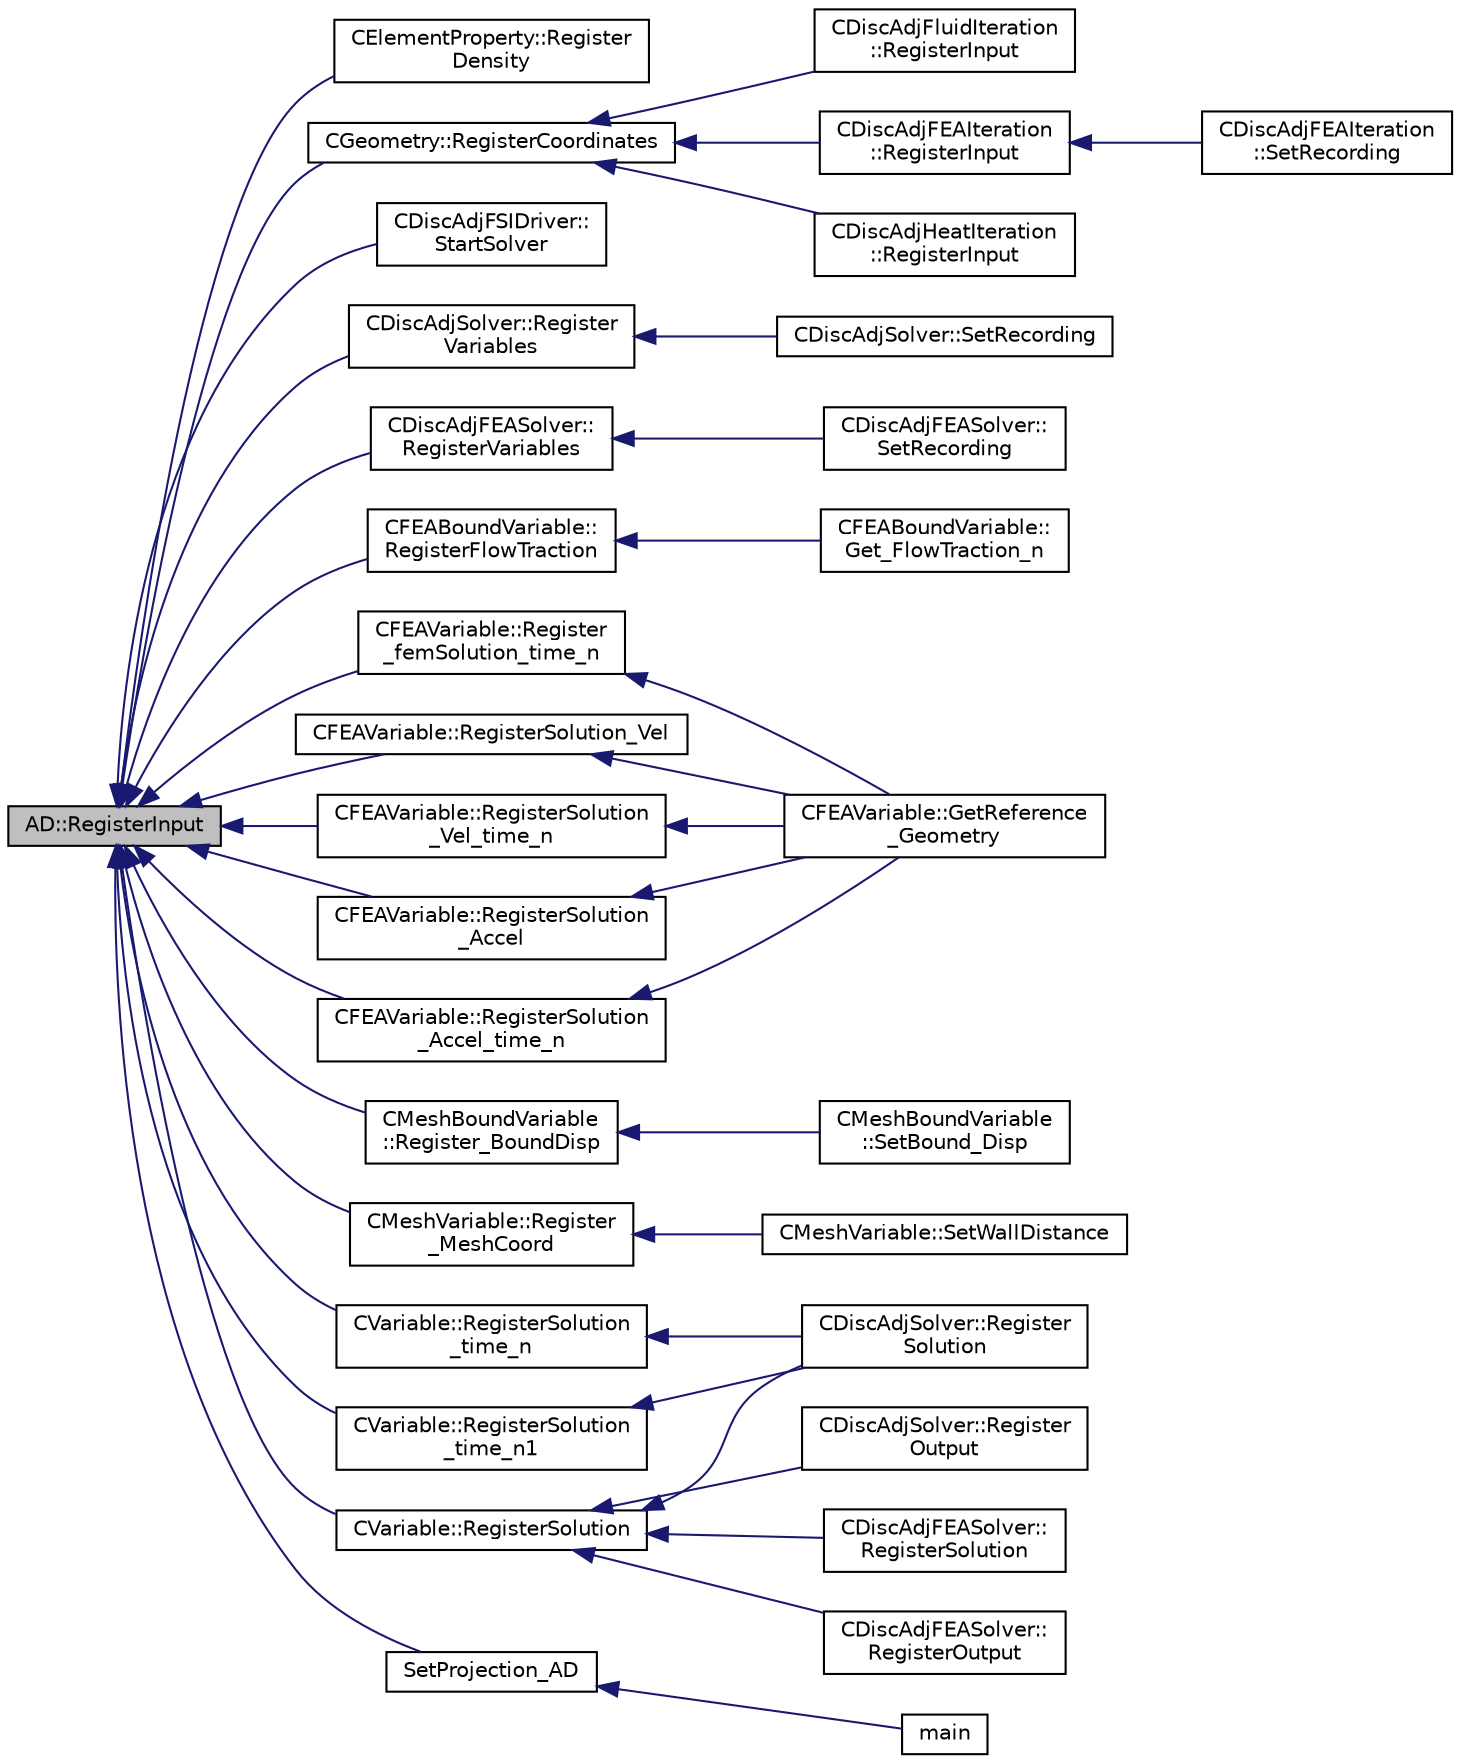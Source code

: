 digraph "AD::RegisterInput"
{
  edge [fontname="Helvetica",fontsize="10",labelfontname="Helvetica",labelfontsize="10"];
  node [fontname="Helvetica",fontsize="10",shape=record];
  rankdir="LR";
  Node127 [label="AD::RegisterInput",height=0.2,width=0.4,color="black", fillcolor="grey75", style="filled", fontcolor="black"];
  Node127 -> Node128 [dir="back",color="midnightblue",fontsize="10",style="solid",fontname="Helvetica"];
  Node128 [label="CElementProperty::Register\lDensity",height=0.2,width=0.4,color="black", fillcolor="white", style="filled",URL="$class_c_element_property.html#a2084619ac2fde2cc3d2d58df768bd620",tooltip="Register the Design density as an AD input variable. "];
  Node127 -> Node129 [dir="back",color="midnightblue",fontsize="10",style="solid",fontname="Helvetica"];
  Node129 [label="CGeometry::RegisterCoordinates",height=0.2,width=0.4,color="black", fillcolor="white", style="filled",URL="$class_c_geometry.html#a335405024cbc91d79429d60394d55af2",tooltip="Register the coordinates of the mesh nodes. "];
  Node129 -> Node130 [dir="back",color="midnightblue",fontsize="10",style="solid",fontname="Helvetica"];
  Node130 [label="CDiscAdjFluidIteration\l::RegisterInput",height=0.2,width=0.4,color="black", fillcolor="white", style="filled",URL="$class_c_disc_adj_fluid_iteration.html#a836fbec1a157ea18b0cf6384a72f081f",tooltip="Registers all output variables of the fluid iteration. "];
  Node129 -> Node131 [dir="back",color="midnightblue",fontsize="10",style="solid",fontname="Helvetica"];
  Node131 [label="CDiscAdjFEAIteration\l::RegisterInput",height=0.2,width=0.4,color="black", fillcolor="white", style="filled",URL="$class_c_disc_adj_f_e_a_iteration.html#a737678698809cb137576c05e6ca06cde",tooltip="Registers all input variables of the FEM iteration. "];
  Node131 -> Node132 [dir="back",color="midnightblue",fontsize="10",style="solid",fontname="Helvetica"];
  Node132 [label="CDiscAdjFEAIteration\l::SetRecording",height=0.2,width=0.4,color="black", fillcolor="white", style="filled",URL="$class_c_disc_adj_f_e_a_iteration.html#ad5f0dcb01d13560ce5245301646dc3bd",tooltip="Record a single iteration of the direct FEM system. "];
  Node129 -> Node133 [dir="back",color="midnightblue",fontsize="10",style="solid",fontname="Helvetica"];
  Node133 [label="CDiscAdjHeatIteration\l::RegisterInput",height=0.2,width=0.4,color="black", fillcolor="white", style="filled",URL="$class_c_disc_adj_heat_iteration.html#a345926181fbc6119e3686ad67d03f62f",tooltip="Registers all output variables of the fluid iteration. "];
  Node127 -> Node134 [dir="back",color="midnightblue",fontsize="10",style="solid",fontname="Helvetica"];
  Node134 [label="CDiscAdjFSIDriver::\lStartSolver",height=0.2,width=0.4,color="black", fillcolor="white", style="filled",URL="$class_c_disc_adj_f_s_i_driver.html#a680927053cdc362185d161c9ba806de5",tooltip="Launch the computation for FSI adjoint (legacy) driver. "];
  Node127 -> Node135 [dir="back",color="midnightblue",fontsize="10",style="solid",fontname="Helvetica"];
  Node135 [label="CDiscAdjSolver::Register\lVariables",height=0.2,width=0.4,color="black", fillcolor="white", style="filled",URL="$class_c_disc_adj_solver.html#a46669aa416ef9f487c65db54dfab03ee",tooltip="A virtual member. "];
  Node135 -> Node136 [dir="back",color="midnightblue",fontsize="10",style="solid",fontname="Helvetica"];
  Node136 [label="CDiscAdjSolver::SetRecording",height=0.2,width=0.4,color="black", fillcolor="white", style="filled",URL="$class_c_disc_adj_solver.html#a696214d1de7cabe49792ce047e08b5f4",tooltip="Prepare the solver for a new recording. "];
  Node127 -> Node137 [dir="back",color="midnightblue",fontsize="10",style="solid",fontname="Helvetica"];
  Node137 [label="CDiscAdjFEASolver::\lRegisterVariables",height=0.2,width=0.4,color="black", fillcolor="white", style="filled",URL="$class_c_disc_adj_f_e_a_solver.html#a408757f23c8df6ad6a933589d4ad90de",tooltip="A virtual member. "];
  Node137 -> Node138 [dir="back",color="midnightblue",fontsize="10",style="solid",fontname="Helvetica"];
  Node138 [label="CDiscAdjFEASolver::\lSetRecording",height=0.2,width=0.4,color="black", fillcolor="white", style="filled",URL="$class_c_disc_adj_f_e_a_solver.html#a3aa3cdeeabde58197282da02e36247b5",tooltip="Prepare the solver for a new recording. "];
  Node127 -> Node139 [dir="back",color="midnightblue",fontsize="10",style="solid",fontname="Helvetica"];
  Node139 [label="CFEABoundVariable::\lRegisterFlowTraction",height=0.2,width=0.4,color="black", fillcolor="white", style="filled",URL="$class_c_f_e_a_bound_variable.html#ae3eb76c27f1ca02ab743861216229c5b",tooltip="Register the flow tractions as input variable. "];
  Node139 -> Node140 [dir="back",color="midnightblue",fontsize="10",style="solid",fontname="Helvetica"];
  Node140 [label="CFEABoundVariable::\lGet_FlowTraction_n",height=0.2,width=0.4,color="black", fillcolor="white", style="filled",URL="$class_c_f_e_a_bound_variable.html#a8cfbd6538201d6a6e0336b63dfe4ab45",tooltip="Retrieve the value of the flow traction from the previous time step. "];
  Node127 -> Node141 [dir="back",color="midnightblue",fontsize="10",style="solid",fontname="Helvetica"];
  Node141 [label="CFEAVariable::Register\l_femSolution_time_n",height=0.2,width=0.4,color="black", fillcolor="white", style="filled",URL="$class_c_f_e_a_variable.html#aa7003612e7d245ba5f8b4c48028c749f",tooltip="Register the variables in the solution time_n array as input/output variable. "];
  Node141 -> Node142 [dir="back",color="midnightblue",fontsize="10",style="solid",fontname="Helvetica"];
  Node142 [label="CFEAVariable::GetReference\l_Geometry",height=0.2,width=0.4,color="black", fillcolor="white", style="filled",URL="$class_c_f_e_a_variable.html#a497265f8b2e8f911817cd4a09f363146",tooltip="Get the value of the reference geometry for the coordinate iVar. "];
  Node127 -> Node143 [dir="back",color="midnightblue",fontsize="10",style="solid",fontname="Helvetica"];
  Node143 [label="CFEAVariable::RegisterSolution_Vel",height=0.2,width=0.4,color="black", fillcolor="white", style="filled",URL="$class_c_f_e_a_variable.html#a1b084fb49ae3dcfff45d04e72ba37825",tooltip="Register the variables in the velocity array as input/output variable. "];
  Node143 -> Node142 [dir="back",color="midnightblue",fontsize="10",style="solid",fontname="Helvetica"];
  Node127 -> Node144 [dir="back",color="midnightblue",fontsize="10",style="solid",fontname="Helvetica"];
  Node144 [label="CFEAVariable::RegisterSolution\l_Vel_time_n",height=0.2,width=0.4,color="black", fillcolor="white", style="filled",URL="$class_c_f_e_a_variable.html#a480e682636962af230b5b325e07aa1e4",tooltip="Register the variables in the velocity time_n array as input/output variable. "];
  Node144 -> Node142 [dir="back",color="midnightblue",fontsize="10",style="solid",fontname="Helvetica"];
  Node127 -> Node145 [dir="back",color="midnightblue",fontsize="10",style="solid",fontname="Helvetica"];
  Node145 [label="CFEAVariable::RegisterSolution\l_Accel",height=0.2,width=0.4,color="black", fillcolor="white", style="filled",URL="$class_c_f_e_a_variable.html#a32f4ace6b997dafa5d5b700e6ffde444",tooltip="Register the variables in the acceleration array as input/output variable. "];
  Node145 -> Node142 [dir="back",color="midnightblue",fontsize="10",style="solid",fontname="Helvetica"];
  Node127 -> Node146 [dir="back",color="midnightblue",fontsize="10",style="solid",fontname="Helvetica"];
  Node146 [label="CFEAVariable::RegisterSolution\l_Accel_time_n",height=0.2,width=0.4,color="black", fillcolor="white", style="filled",URL="$class_c_f_e_a_variable.html#a17b177f4550a69764f0482464fbd2adb",tooltip="Register the variables in the acceleration time_n array as input/output variable. ..."];
  Node146 -> Node142 [dir="back",color="midnightblue",fontsize="10",style="solid",fontname="Helvetica"];
  Node127 -> Node147 [dir="back",color="midnightblue",fontsize="10",style="solid",fontname="Helvetica"];
  Node147 [label="CMeshBoundVariable\l::Register_BoundDisp",height=0.2,width=0.4,color="black", fillcolor="white", style="filled",URL="$class_c_mesh_bound_variable.html#a78876219554fe8877bd198dbc279be99",tooltip="Register the boundary displacements of the mesh. "];
  Node147 -> Node148 [dir="back",color="midnightblue",fontsize="10",style="solid",fontname="Helvetica"];
  Node148 [label="CMeshBoundVariable\l::SetBound_Disp",height=0.2,width=0.4,color="black", fillcolor="white", style="filled",URL="$class_c_mesh_bound_variable.html#ac72831a7b38dde2858b730fc4ac936eb",tooltip="Set the boundary displacement. "];
  Node127 -> Node149 [dir="back",color="midnightblue",fontsize="10",style="solid",fontname="Helvetica"];
  Node149 [label="CMeshVariable::Register\l_MeshCoord",height=0.2,width=0.4,color="black", fillcolor="white", style="filled",URL="$class_c_mesh_variable.html#ae90fc6273351ed2686b6fba98f6087e5",tooltip="Register the reference coordinates of the mesh. "];
  Node149 -> Node150 [dir="back",color="midnightblue",fontsize="10",style="solid",fontname="Helvetica"];
  Node150 [label="CMeshVariable::SetWallDistance",height=0.2,width=0.4,color="black", fillcolor="white", style="filled",URL="$class_c_mesh_variable.html#abbe5a24d42d80ce4a3776355da9b184a",tooltip="Set the value of the wall distance in reference coordinates. "];
  Node127 -> Node151 [dir="back",color="midnightblue",fontsize="10",style="solid",fontname="Helvetica"];
  Node151 [label="CVariable::RegisterSolution",height=0.2,width=0.4,color="black", fillcolor="white", style="filled",URL="$class_c_variable.html#a5d8ee15634fe43e299092ff882ffa796",tooltip="Register the variables in the solution array as input/output variable. "];
  Node151 -> Node152 [dir="back",color="midnightblue",fontsize="10",style="solid",fontname="Helvetica"];
  Node152 [label="CDiscAdjSolver::Register\lSolution",height=0.2,width=0.4,color="black", fillcolor="white", style="filled",URL="$class_c_disc_adj_solver.html#a6c097e27287f199bcc8972baabd59ae8",tooltip="Performs the preprocessing of the adjoint AD-based solver. Registers all necessary variables on the t..."];
  Node151 -> Node153 [dir="back",color="midnightblue",fontsize="10",style="solid",fontname="Helvetica"];
  Node153 [label="CDiscAdjSolver::Register\lOutput",height=0.2,width=0.4,color="black", fillcolor="white", style="filled",URL="$class_c_disc_adj_solver.html#a7ae8400ddf2c185e6c9b01aa08aec792",tooltip="Performs the preprocessing of the adjoint AD-based solver. Registers all necessary variables that are..."];
  Node151 -> Node154 [dir="back",color="midnightblue",fontsize="10",style="solid",fontname="Helvetica"];
  Node154 [label="CDiscAdjFEASolver::\lRegisterSolution",height=0.2,width=0.4,color="black", fillcolor="white", style="filled",URL="$class_c_disc_adj_f_e_a_solver.html#ad05585130c1922d463e88540fe5a1bf8",tooltip="Performs the preprocessing of the adjoint AD-based solver. Registers all necessary variables on the t..."];
  Node151 -> Node155 [dir="back",color="midnightblue",fontsize="10",style="solid",fontname="Helvetica"];
  Node155 [label="CDiscAdjFEASolver::\lRegisterOutput",height=0.2,width=0.4,color="black", fillcolor="white", style="filled",URL="$class_c_disc_adj_f_e_a_solver.html#a40c2aba093a93b2caf87ab7ced5c3fd0",tooltip="Performs the preprocessing of the adjoint AD-based solver. Registers all necessary variables that are..."];
  Node127 -> Node156 [dir="back",color="midnightblue",fontsize="10",style="solid",fontname="Helvetica"];
  Node156 [label="CVariable::RegisterSolution\l_time_n",height=0.2,width=0.4,color="black", fillcolor="white", style="filled",URL="$class_c_variable.html#ac113d63fcfab8acd136a51fb7552b989",tooltip="Register the variables in the solution_time_n array as input/output variable. "];
  Node156 -> Node152 [dir="back",color="midnightblue",fontsize="10",style="solid",fontname="Helvetica"];
  Node127 -> Node157 [dir="back",color="midnightblue",fontsize="10",style="solid",fontname="Helvetica"];
  Node157 [label="CVariable::RegisterSolution\l_time_n1",height=0.2,width=0.4,color="black", fillcolor="white", style="filled",URL="$class_c_variable.html#a1f67634b4f4b258b6ec0870e64850302",tooltip="Register the variables in the solution_time_n1 array as input/output variable. "];
  Node157 -> Node152 [dir="back",color="midnightblue",fontsize="10",style="solid",fontname="Helvetica"];
  Node127 -> Node158 [dir="back",color="midnightblue",fontsize="10",style="solid",fontname="Helvetica"];
  Node158 [label="SetProjection_AD",height=0.2,width=0.4,color="black", fillcolor="white", style="filled",URL="$_s_u2___d_o_t_8cpp.html#a3fceed882e8eb3d6796c8e8396af7d87",tooltip="Projection of the surface sensitivity using algorithmic differentiation (AD). "];
  Node158 -> Node159 [dir="back",color="midnightblue",fontsize="10",style="solid",fontname="Helvetica"];
  Node159 [label="main",height=0.2,width=0.4,color="black", fillcolor="white", style="filled",URL="$_s_u2___d_o_t_8cpp.html#a0ddf1224851353fc92bfbff6f499fa97"];
}
